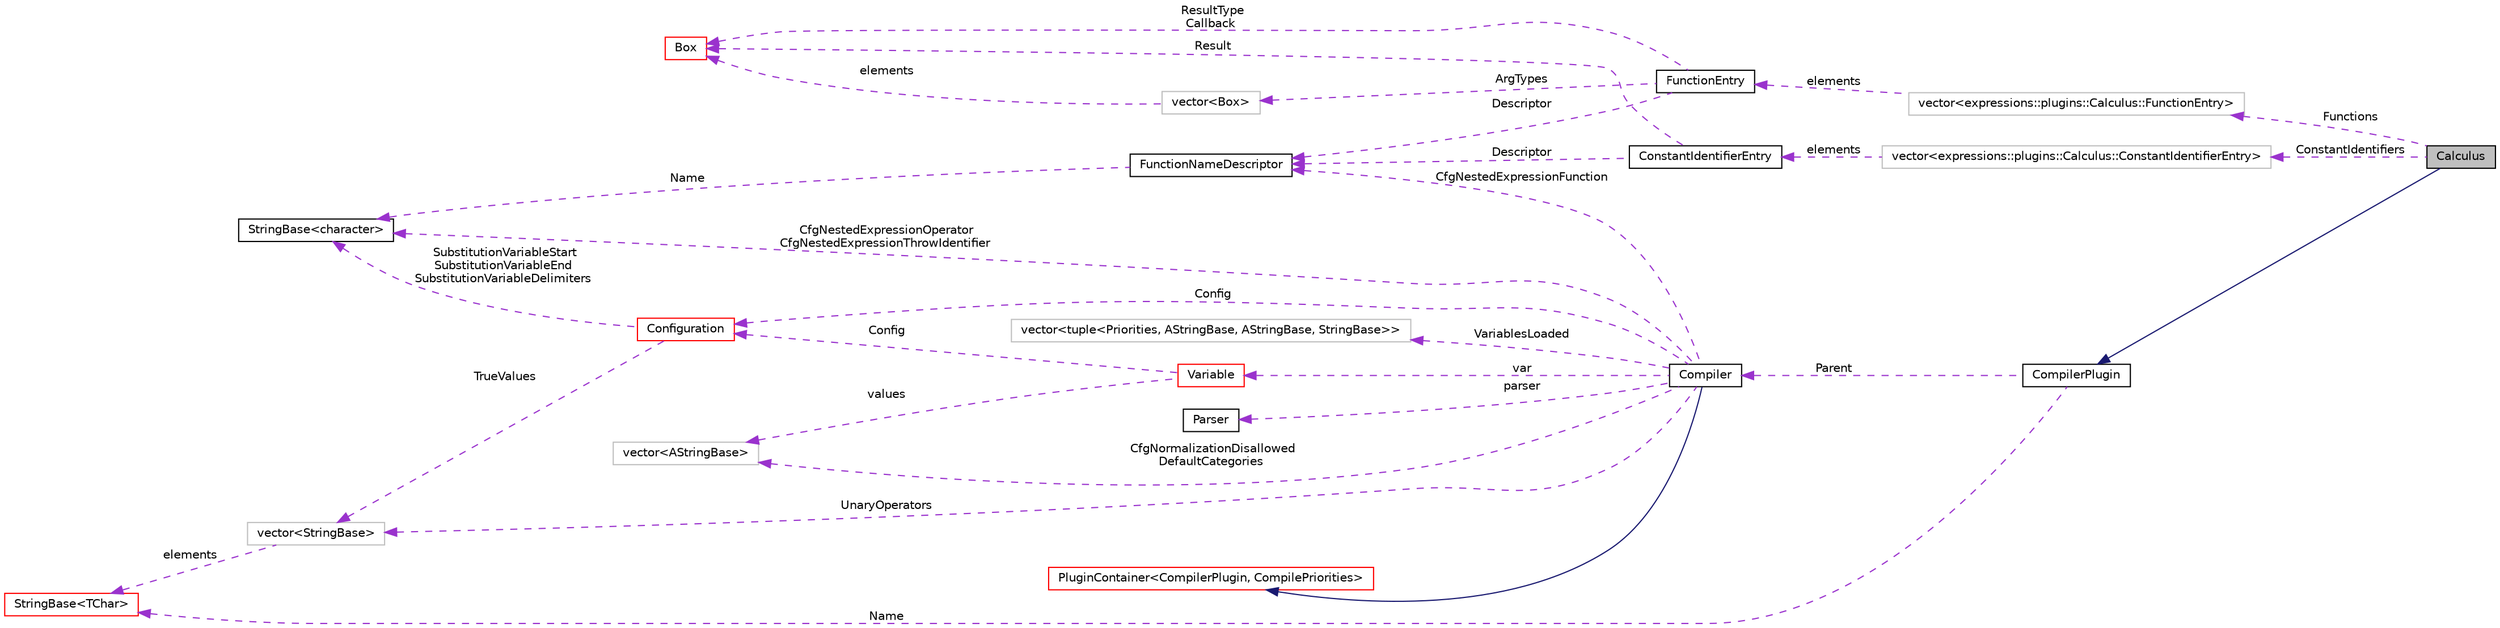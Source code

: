 digraph "Calculus"
{
  edge [fontname="Helvetica",fontsize="10",labelfontname="Helvetica",labelfontsize="10"];
  node [fontname="Helvetica",fontsize="10",shape=record];
  rankdir="LR";
  Node6 [label="Calculus",height=0.2,width=0.4,color="black", fillcolor="grey75", style="filled", fontcolor="black"];
  Node9 [label="PluginContainer\<CompilerPlugin, CompilePriorities\>",height=0.2,width=0.4,color="red", fillcolor="white", style="filled",URL="$classaworx_1_1lib_1_1util_1_1PluginContainer.html"];
  Node26 [label="vector\<AStringBase\>",height=0.2,width=0.4,color="grey75", fillcolor="white", style="filled"];
  Node34 [label="vector\<StringBase\>",height=0.2,width=0.4,color="grey75", fillcolor="white", style="filled"];
  Node39 [label="vector\<tuple\<Priorities, AStringBase, AStringBase, StringBase\>\>",height=0.2,width=0.4,color="grey75", fillcolor="white", style="filled"];
  Node41 [label="vector\<expressions::plugins::Calculus::FunctionEntry\>",height=0.2,width=0.4,color="grey75", fillcolor="white", style="filled"];
  Node43 [label="vector\<Box\>",height=0.2,width=0.4,color="grey75", fillcolor="white", style="filled"];
  Node47 [label="vector\<expressions::plugins::Calculus::ConstantIdentifierEntry\>",height=0.2,width=0.4,color="grey75", fillcolor="white", style="filled"];
  Node24 [label="StringBase\<character\>",height=0.2,width=0.4,color="black", fillcolor="white", style="filled",URL="$classaworx_1_1lib_1_1strings_1_1StringBase.html"];
  Node35 [label="StringBase\<TChar\>",height=0.2,width=0.4,color="red", fillcolor="white", style="filled",URL="$classaworx_1_1lib_1_1strings_1_1StringBase.html"];
  Node7 -> Node6 [dir="back",color="midnightblue",fontsize="10",style="solid",fontname="Helvetica"];
  Node8 -> Node7 [dir="back",color="darkorchid3",fontsize="10",style="dashed",label=" Parent" ,fontname="Helvetica"];
  Node9 -> Node8 [dir="back",color="midnightblue",fontsize="10",style="solid",fontname="Helvetica"];
  Node24 -> Node8 [dir="back",color="darkorchid3",fontsize="10",style="dashed",label=" CfgNestedExpressionOperator\nCfgNestedExpressionThrowIdentifier" ,fontname="Helvetica"];
  Node24 -> Node29 [dir="back",color="darkorchid3",fontsize="10",style="dashed",label=" SubstitutionVariableStart\nSubstitutionVariableEnd\nSubstitutionVariableDelimiters" ,fontname="Helvetica"];
  Node24 -> Node40 [dir="back",color="darkorchid3",fontsize="10",style="dashed",label=" Name" ,fontname="Helvetica"];
  Node25 -> Node8 [dir="back",color="darkorchid3",fontsize="10",style="dashed",label=" parser" ,fontname="Helvetica"];
  Node26 -> Node8 [dir="back",color="darkorchid3",fontsize="10",style="dashed",label=" CfgNormalizationDisallowed\nDefaultCategories" ,fontname="Helvetica"];
  Node26 -> Node28 [dir="back",color="darkorchid3",fontsize="10",style="dashed",label=" values" ,fontname="Helvetica"];
  Node28 -> Node8 [dir="back",color="darkorchid3",fontsize="10",style="dashed",label=" var" ,fontname="Helvetica"];
  Node29 -> Node8 [dir="back",color="darkorchid3",fontsize="10",style="dashed",label=" Config" ,fontname="Helvetica"];
  Node29 -> Node28 [dir="back",color="darkorchid3",fontsize="10",style="dashed",label=" Config" ,fontname="Helvetica"];
  Node34 -> Node8 [dir="back",color="darkorchid3",fontsize="10",style="dashed",label=" UnaryOperators" ,fontname="Helvetica"];
  Node34 -> Node29 [dir="back",color="darkorchid3",fontsize="10",style="dashed",label=" TrueValues" ,fontname="Helvetica"];
  Node35 -> Node7 [dir="back",color="darkorchid3",fontsize="10",style="dashed",label=" Name" ,fontname="Helvetica"];
  Node35 -> Node34 [dir="back",color="darkorchid3",fontsize="10",style="dashed",label=" elements" ,fontname="Helvetica"];
  Node39 -> Node8 [dir="back",color="darkorchid3",fontsize="10",style="dashed",label=" VariablesLoaded" ,fontname="Helvetica"];
  Node40 -> Node8 [dir="back",color="darkorchid3",fontsize="10",style="dashed",label=" CfgNestedExpressionFunction" ,fontname="Helvetica"];
  Node40 -> Node42 [dir="back",color="darkorchid3",fontsize="10",style="dashed",label=" Descriptor" ,fontname="Helvetica"];
  Node40 -> Node48 [dir="back",color="darkorchid3",fontsize="10",style="dashed",label=" Descriptor" ,fontname="Helvetica"];
  Node41 -> Node6 [dir="back",color="darkorchid3",fontsize="10",style="dashed",label=" Functions" ,fontname="Helvetica"];
  Node42 -> Node41 [dir="back",color="darkorchid3",fontsize="10",style="dashed",label=" elements" ,fontname="Helvetica"];
  Node43 -> Node42 [dir="back",color="darkorchid3",fontsize="10",style="dashed",label=" ArgTypes" ,fontname="Helvetica"];
  Node44 -> Node42 [dir="back",color="darkorchid3",fontsize="10",style="dashed",label=" ResultType\nCallback" ,fontname="Helvetica"];
  Node44 -> Node43 [dir="back",color="darkorchid3",fontsize="10",style="dashed",label=" elements" ,fontname="Helvetica"];
  Node44 -> Node48 [dir="back",color="darkorchid3",fontsize="10",style="dashed",label=" Result" ,fontname="Helvetica"];
  Node47 -> Node6 [dir="back",color="darkorchid3",fontsize="10",style="dashed",label=" ConstantIdentifiers" ,fontname="Helvetica"];
  Node48 -> Node47 [dir="back",color="darkorchid3",fontsize="10",style="dashed",label=" elements" ,fontname="Helvetica"];
  Node7 [label="CompilerPlugin",height=0.2,width=0.4,color="black", fillcolor="white", style="filled",URL="$structaworx_1_1lib_1_1expressions_1_1CompilerPlugin.html"];
  Node8 [label="Compiler",height=0.2,width=0.4,color="black", fillcolor="white", style="filled",URL="$classaworx_1_1lib_1_1expressions_1_1Compiler.html"];
  Node25 [label="Parser",height=0.2,width=0.4,color="black", fillcolor="white", style="filled",URL="$structaworx_1_1lib_1_1expressions_1_1detail_1_1Parser.html"];
  Node28 [label="Variable",height=0.2,width=0.4,color="red", fillcolor="white", style="filled",URL="$classaworx_1_1lib_1_1config_1_1Variable.html"];
  Node29 [label="Configuration",height=0.2,width=0.4,color="red", fillcolor="white", style="filled",URL="$classaworx_1_1lib_1_1config_1_1Configuration.html"];
  Node40 [label="FunctionNameDescriptor",height=0.2,width=0.4,color="black", fillcolor="white", style="filled",URL="$structaworx_1_1lib_1_1expressions_1_1FunctionNameDescriptor.html"];
  Node42 [label="FunctionEntry",height=0.2,width=0.4,color="black", fillcolor="white", style="filled",URL="$structaworx_1_1lib_1_1expressions_1_1plugins_1_1Calculus_1_1FunctionEntry.html"];
  Node44 [label="Box",height=0.2,width=0.4,color="red", fillcolor="white", style="filled",URL="$classaworx_1_1lib_1_1boxing_1_1Box.html"];
  Node48 [label="ConstantIdentifierEntry",height=0.2,width=0.4,color="black", fillcolor="white", style="filled",URL="$structaworx_1_1lib_1_1expressions_1_1plugins_1_1Calculus_1_1ConstantIdentifierEntry.html"];
}

